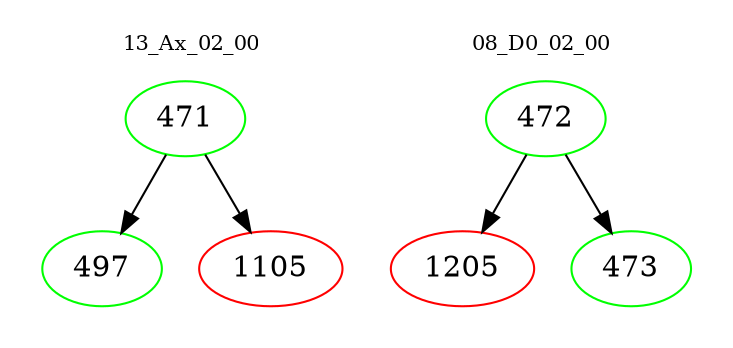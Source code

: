 digraph{
subgraph cluster_0 {
color = white
label = "13_Ax_02_00";
fontsize=10;
T0_471 [label="471", color="green"]
T0_471 -> T0_497 [color="black"]
T0_497 [label="497", color="green"]
T0_471 -> T0_1105 [color="black"]
T0_1105 [label="1105", color="red"]
}
subgraph cluster_1 {
color = white
label = "08_D0_02_00";
fontsize=10;
T1_472 [label="472", color="green"]
T1_472 -> T1_1205 [color="black"]
T1_1205 [label="1205", color="red"]
T1_472 -> T1_473 [color="black"]
T1_473 [label="473", color="green"]
}
}
